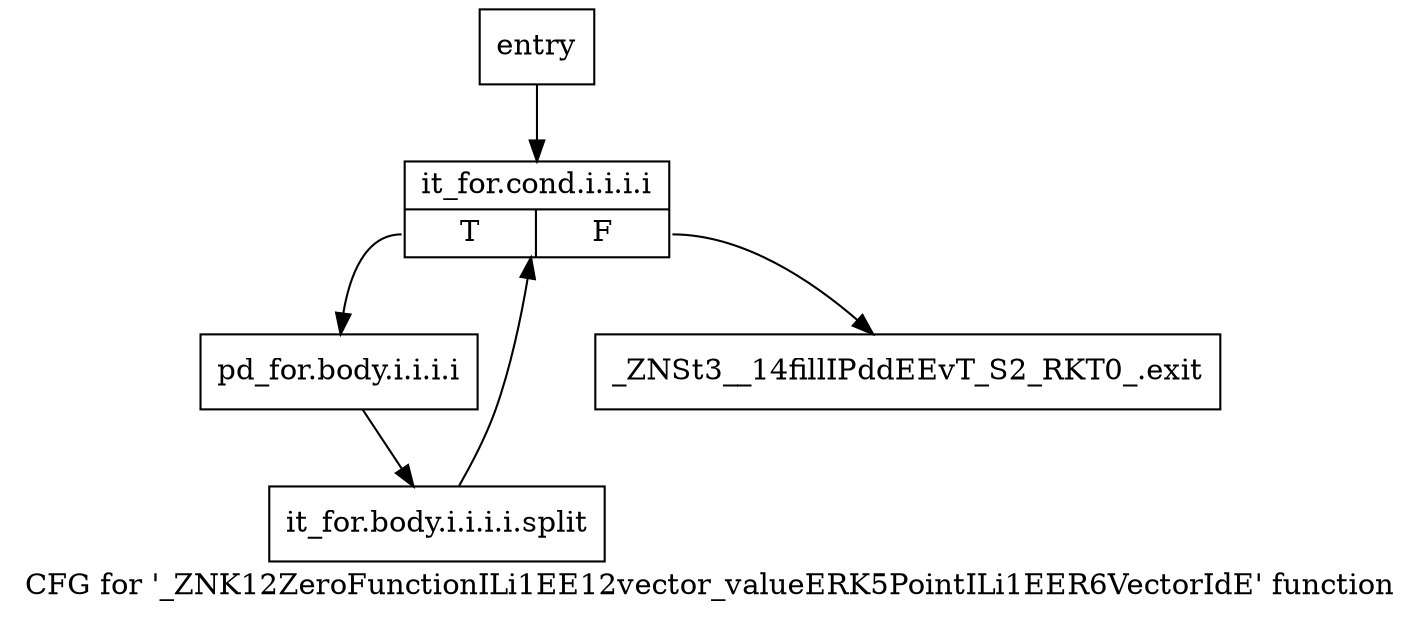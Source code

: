 digraph "CFG for '_ZNK12ZeroFunctionILi1EE12vector_valueERK5PointILi1EER6VectorIdE' function" {
	label="CFG for '_ZNK12ZeroFunctionILi1EE12vector_valueERK5PointILi1EER6VectorIdE' function";

	Node0x57b82d0 [shape=record,label="{entry}"];
	Node0x57b82d0 -> Node0x57b8320;
	Node0x57b8320 [shape=record,label="{it_for.cond.i.i.i.i|{<s0>T|<s1>F}}"];
	Node0x57b8320:s0 -> Node0x57b8370;
	Node0x57b8320:s1 -> Node0x57b83c0;
	Node0x57b8370 [shape=record,label="{pd_for.body.i.i.i.i}"];
	Node0x57b8370 -> Node0xa65a0b0;
	Node0xa65a0b0 [shape=record,label="{it_for.body.i.i.i.i.split}"];
	Node0xa65a0b0 -> Node0x57b8320;
	Node0x57b83c0 [shape=record,label="{_ZNSt3__14fillIPddEEvT_S2_RKT0_.exit}"];
}
